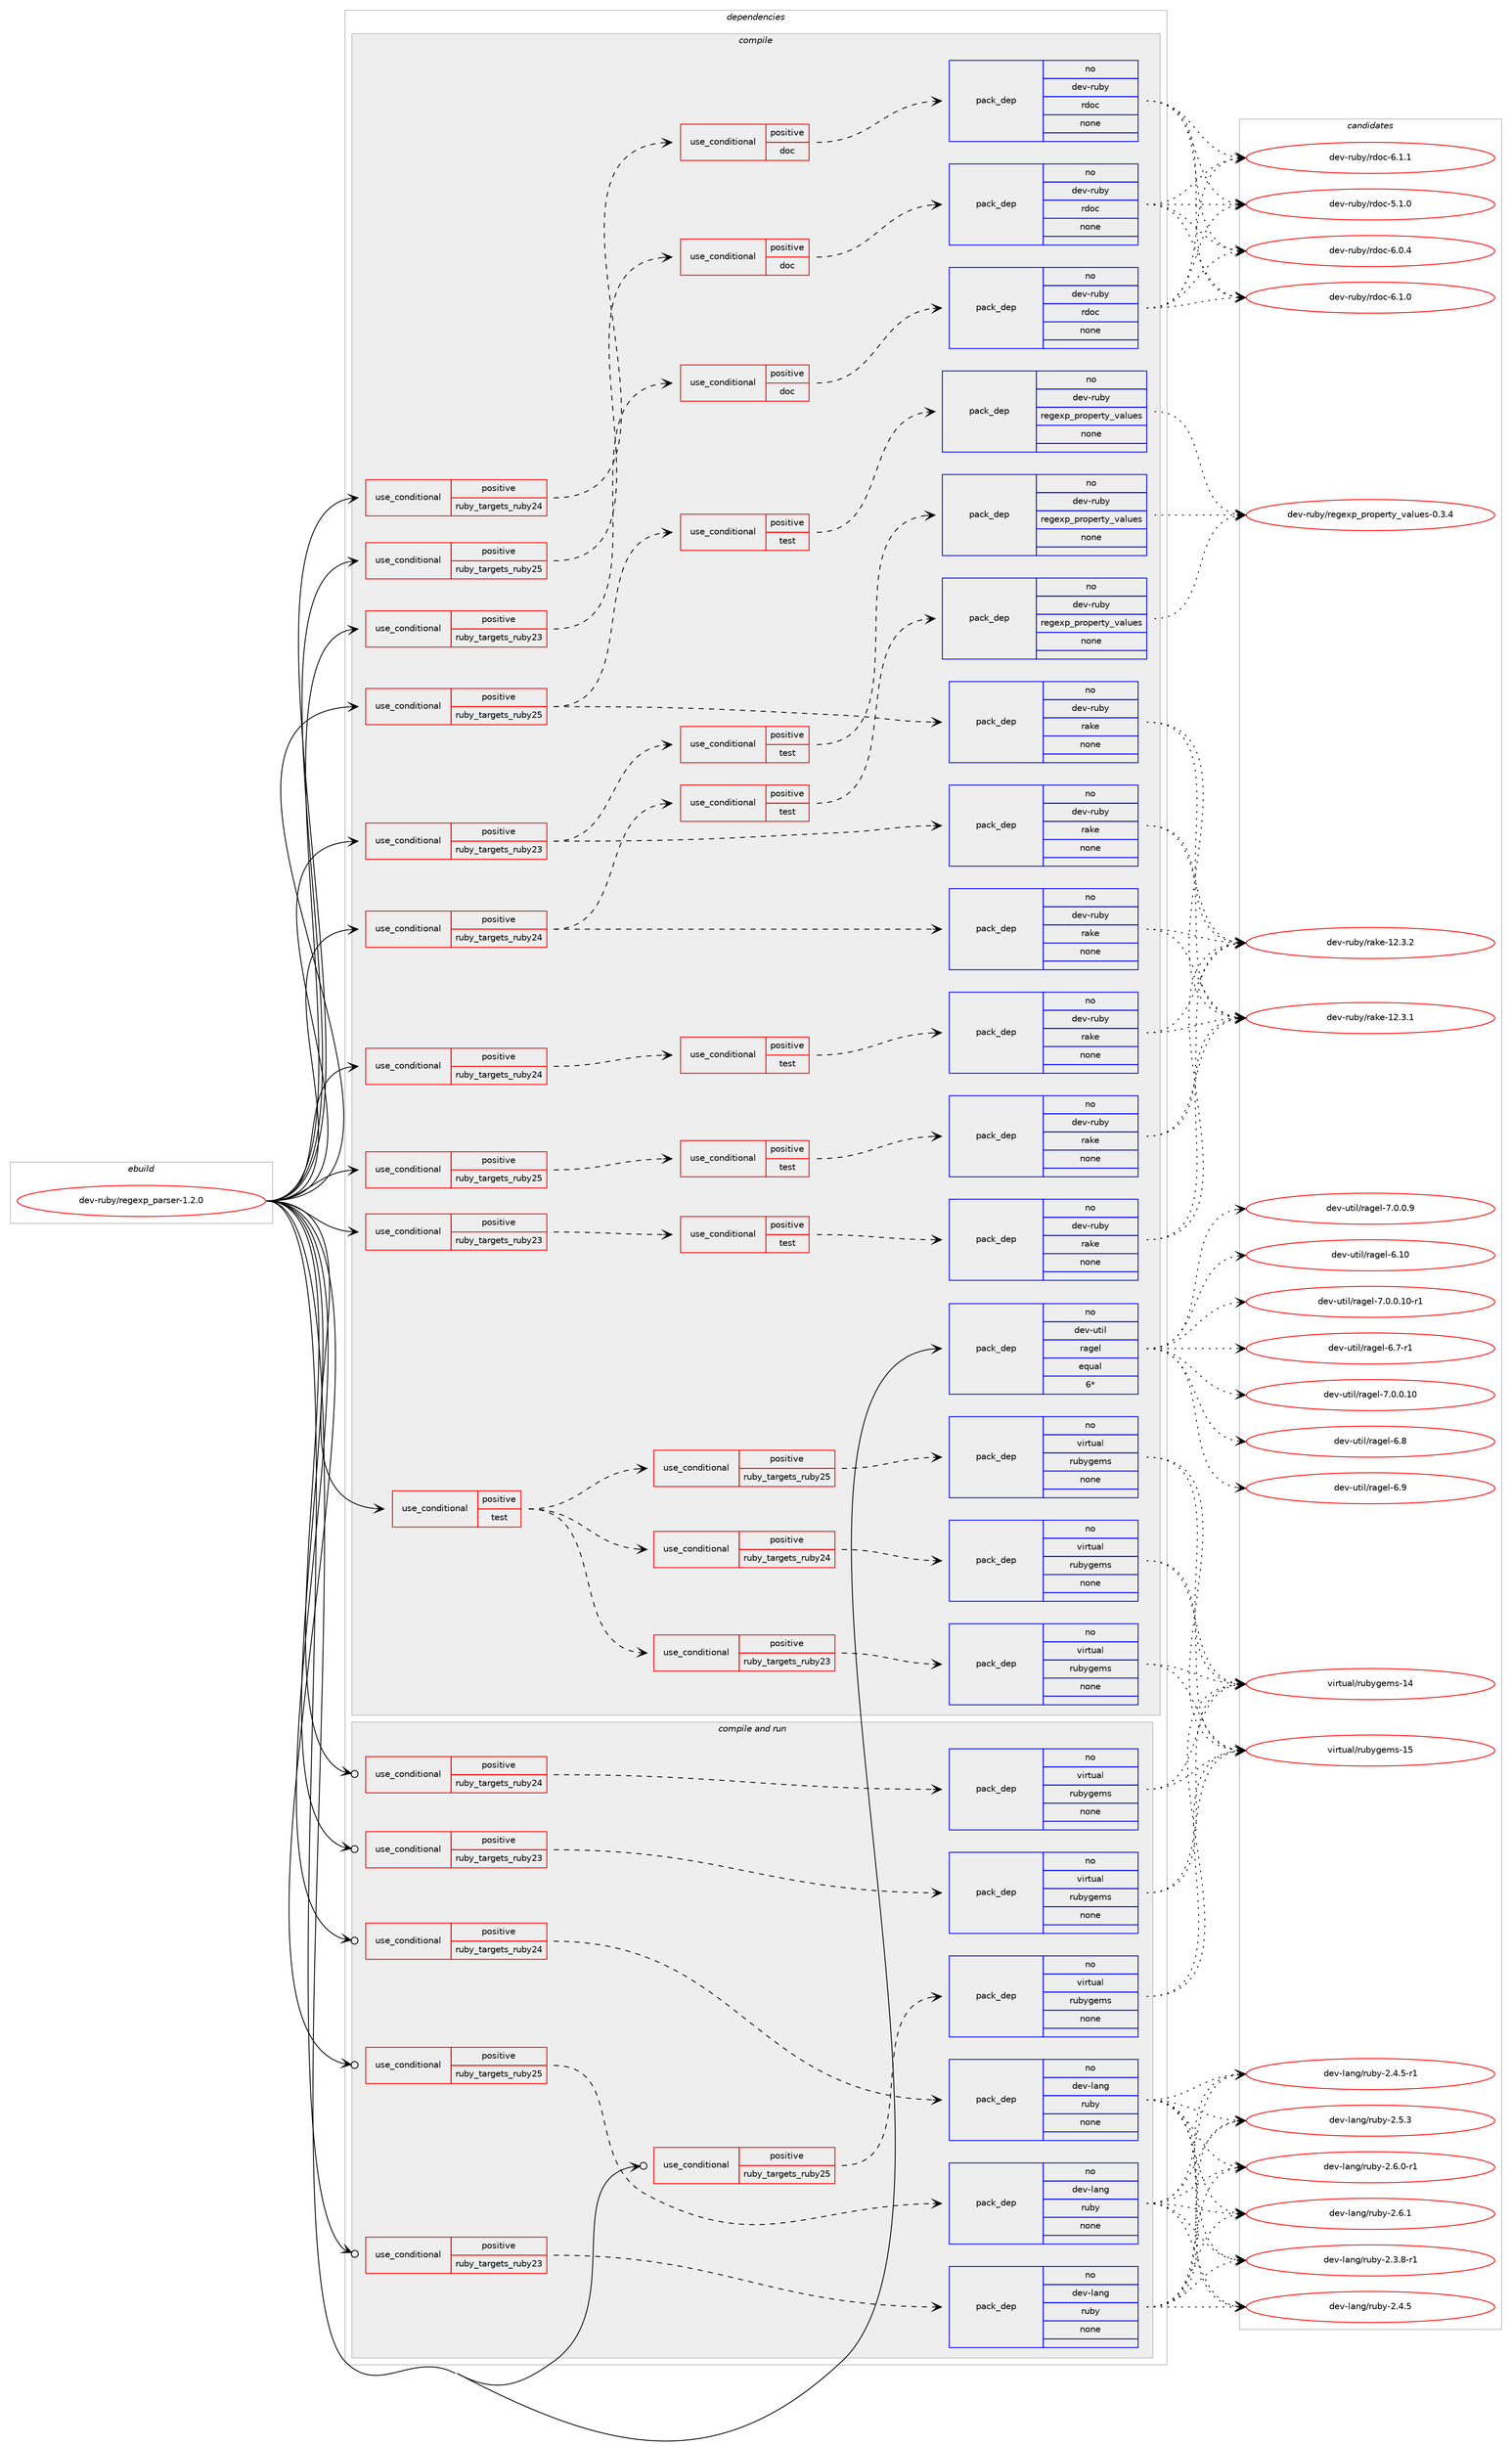 digraph prolog {

# *************
# Graph options
# *************

newrank=true;
concentrate=true;
compound=true;
graph [rankdir=LR,fontname=Helvetica,fontsize=10,ranksep=1.5];#, ranksep=2.5, nodesep=0.2];
edge  [arrowhead=vee];
node  [fontname=Helvetica,fontsize=10];

# **********
# The ebuild
# **********

subgraph cluster_leftcol {
color=gray;
rank=same;
label=<<i>ebuild</i>>;
id [label="dev-ruby/regexp_parser-1.2.0", color=red, width=4, href="../dev-ruby/regexp_parser-1.2.0.svg"];
}

# ****************
# The dependencies
# ****************

subgraph cluster_midcol {
color=gray;
label=<<i>dependencies</i>>;
subgraph cluster_compile {
fillcolor="#eeeeee";
style=filled;
label=<<i>compile</i>>;
subgraph cond412509 {
dependency1517578 [label=<<TABLE BORDER="0" CELLBORDER="1" CELLSPACING="0" CELLPADDING="4"><TR><TD ROWSPAN="3" CELLPADDING="10">use_conditional</TD></TR><TR><TD>positive</TD></TR><TR><TD>ruby_targets_ruby23</TD></TR></TABLE>>, shape=none, color=red];
subgraph cond412510 {
dependency1517579 [label=<<TABLE BORDER="0" CELLBORDER="1" CELLSPACING="0" CELLPADDING="4"><TR><TD ROWSPAN="3" CELLPADDING="10">use_conditional</TD></TR><TR><TD>positive</TD></TR><TR><TD>doc</TD></TR></TABLE>>, shape=none, color=red];
subgraph pack1081563 {
dependency1517580 [label=<<TABLE BORDER="0" CELLBORDER="1" CELLSPACING="0" CELLPADDING="4" WIDTH="220"><TR><TD ROWSPAN="6" CELLPADDING="30">pack_dep</TD></TR><TR><TD WIDTH="110">no</TD></TR><TR><TD>dev-ruby</TD></TR><TR><TD>rdoc</TD></TR><TR><TD>none</TD></TR><TR><TD></TD></TR></TABLE>>, shape=none, color=blue];
}
dependency1517579:e -> dependency1517580:w [weight=20,style="dashed",arrowhead="vee"];
}
dependency1517578:e -> dependency1517579:w [weight=20,style="dashed",arrowhead="vee"];
}
id:e -> dependency1517578:w [weight=20,style="solid",arrowhead="vee"];
subgraph cond412511 {
dependency1517581 [label=<<TABLE BORDER="0" CELLBORDER="1" CELLSPACING="0" CELLPADDING="4"><TR><TD ROWSPAN="3" CELLPADDING="10">use_conditional</TD></TR><TR><TD>positive</TD></TR><TR><TD>ruby_targets_ruby23</TD></TR></TABLE>>, shape=none, color=red];
subgraph cond412512 {
dependency1517582 [label=<<TABLE BORDER="0" CELLBORDER="1" CELLSPACING="0" CELLPADDING="4"><TR><TD ROWSPAN="3" CELLPADDING="10">use_conditional</TD></TR><TR><TD>positive</TD></TR><TR><TD>test</TD></TR></TABLE>>, shape=none, color=red];
subgraph pack1081564 {
dependency1517583 [label=<<TABLE BORDER="0" CELLBORDER="1" CELLSPACING="0" CELLPADDING="4" WIDTH="220"><TR><TD ROWSPAN="6" CELLPADDING="30">pack_dep</TD></TR><TR><TD WIDTH="110">no</TD></TR><TR><TD>dev-ruby</TD></TR><TR><TD>rake</TD></TR><TR><TD>none</TD></TR><TR><TD></TD></TR></TABLE>>, shape=none, color=blue];
}
dependency1517582:e -> dependency1517583:w [weight=20,style="dashed",arrowhead="vee"];
}
dependency1517581:e -> dependency1517582:w [weight=20,style="dashed",arrowhead="vee"];
}
id:e -> dependency1517581:w [weight=20,style="solid",arrowhead="vee"];
subgraph cond412513 {
dependency1517584 [label=<<TABLE BORDER="0" CELLBORDER="1" CELLSPACING="0" CELLPADDING="4"><TR><TD ROWSPAN="3" CELLPADDING="10">use_conditional</TD></TR><TR><TD>positive</TD></TR><TR><TD>ruby_targets_ruby23</TD></TR></TABLE>>, shape=none, color=red];
subgraph pack1081565 {
dependency1517585 [label=<<TABLE BORDER="0" CELLBORDER="1" CELLSPACING="0" CELLPADDING="4" WIDTH="220"><TR><TD ROWSPAN="6" CELLPADDING="30">pack_dep</TD></TR><TR><TD WIDTH="110">no</TD></TR><TR><TD>dev-ruby</TD></TR><TR><TD>rake</TD></TR><TR><TD>none</TD></TR><TR><TD></TD></TR></TABLE>>, shape=none, color=blue];
}
dependency1517584:e -> dependency1517585:w [weight=20,style="dashed",arrowhead="vee"];
subgraph cond412514 {
dependency1517586 [label=<<TABLE BORDER="0" CELLBORDER="1" CELLSPACING="0" CELLPADDING="4"><TR><TD ROWSPAN="3" CELLPADDING="10">use_conditional</TD></TR><TR><TD>positive</TD></TR><TR><TD>test</TD></TR></TABLE>>, shape=none, color=red];
subgraph pack1081566 {
dependency1517587 [label=<<TABLE BORDER="0" CELLBORDER="1" CELLSPACING="0" CELLPADDING="4" WIDTH="220"><TR><TD ROWSPAN="6" CELLPADDING="30">pack_dep</TD></TR><TR><TD WIDTH="110">no</TD></TR><TR><TD>dev-ruby</TD></TR><TR><TD>regexp_property_values</TD></TR><TR><TD>none</TD></TR><TR><TD></TD></TR></TABLE>>, shape=none, color=blue];
}
dependency1517586:e -> dependency1517587:w [weight=20,style="dashed",arrowhead="vee"];
}
dependency1517584:e -> dependency1517586:w [weight=20,style="dashed",arrowhead="vee"];
}
id:e -> dependency1517584:w [weight=20,style="solid",arrowhead="vee"];
subgraph cond412515 {
dependency1517588 [label=<<TABLE BORDER="0" CELLBORDER="1" CELLSPACING="0" CELLPADDING="4"><TR><TD ROWSPAN="3" CELLPADDING="10">use_conditional</TD></TR><TR><TD>positive</TD></TR><TR><TD>ruby_targets_ruby24</TD></TR></TABLE>>, shape=none, color=red];
subgraph cond412516 {
dependency1517589 [label=<<TABLE BORDER="0" CELLBORDER="1" CELLSPACING="0" CELLPADDING="4"><TR><TD ROWSPAN="3" CELLPADDING="10">use_conditional</TD></TR><TR><TD>positive</TD></TR><TR><TD>doc</TD></TR></TABLE>>, shape=none, color=red];
subgraph pack1081567 {
dependency1517590 [label=<<TABLE BORDER="0" CELLBORDER="1" CELLSPACING="0" CELLPADDING="4" WIDTH="220"><TR><TD ROWSPAN="6" CELLPADDING="30">pack_dep</TD></TR><TR><TD WIDTH="110">no</TD></TR><TR><TD>dev-ruby</TD></TR><TR><TD>rdoc</TD></TR><TR><TD>none</TD></TR><TR><TD></TD></TR></TABLE>>, shape=none, color=blue];
}
dependency1517589:e -> dependency1517590:w [weight=20,style="dashed",arrowhead="vee"];
}
dependency1517588:e -> dependency1517589:w [weight=20,style="dashed",arrowhead="vee"];
}
id:e -> dependency1517588:w [weight=20,style="solid",arrowhead="vee"];
subgraph cond412517 {
dependency1517591 [label=<<TABLE BORDER="0" CELLBORDER="1" CELLSPACING="0" CELLPADDING="4"><TR><TD ROWSPAN="3" CELLPADDING="10">use_conditional</TD></TR><TR><TD>positive</TD></TR><TR><TD>ruby_targets_ruby24</TD></TR></TABLE>>, shape=none, color=red];
subgraph cond412518 {
dependency1517592 [label=<<TABLE BORDER="0" CELLBORDER="1" CELLSPACING="0" CELLPADDING="4"><TR><TD ROWSPAN="3" CELLPADDING="10">use_conditional</TD></TR><TR><TD>positive</TD></TR><TR><TD>test</TD></TR></TABLE>>, shape=none, color=red];
subgraph pack1081568 {
dependency1517593 [label=<<TABLE BORDER="0" CELLBORDER="1" CELLSPACING="0" CELLPADDING="4" WIDTH="220"><TR><TD ROWSPAN="6" CELLPADDING="30">pack_dep</TD></TR><TR><TD WIDTH="110">no</TD></TR><TR><TD>dev-ruby</TD></TR><TR><TD>rake</TD></TR><TR><TD>none</TD></TR><TR><TD></TD></TR></TABLE>>, shape=none, color=blue];
}
dependency1517592:e -> dependency1517593:w [weight=20,style="dashed",arrowhead="vee"];
}
dependency1517591:e -> dependency1517592:w [weight=20,style="dashed",arrowhead="vee"];
}
id:e -> dependency1517591:w [weight=20,style="solid",arrowhead="vee"];
subgraph cond412519 {
dependency1517594 [label=<<TABLE BORDER="0" CELLBORDER="1" CELLSPACING="0" CELLPADDING="4"><TR><TD ROWSPAN="3" CELLPADDING="10">use_conditional</TD></TR><TR><TD>positive</TD></TR><TR><TD>ruby_targets_ruby24</TD></TR></TABLE>>, shape=none, color=red];
subgraph pack1081569 {
dependency1517595 [label=<<TABLE BORDER="0" CELLBORDER="1" CELLSPACING="0" CELLPADDING="4" WIDTH="220"><TR><TD ROWSPAN="6" CELLPADDING="30">pack_dep</TD></TR><TR><TD WIDTH="110">no</TD></TR><TR><TD>dev-ruby</TD></TR><TR><TD>rake</TD></TR><TR><TD>none</TD></TR><TR><TD></TD></TR></TABLE>>, shape=none, color=blue];
}
dependency1517594:e -> dependency1517595:w [weight=20,style="dashed",arrowhead="vee"];
subgraph cond412520 {
dependency1517596 [label=<<TABLE BORDER="0" CELLBORDER="1" CELLSPACING="0" CELLPADDING="4"><TR><TD ROWSPAN="3" CELLPADDING="10">use_conditional</TD></TR><TR><TD>positive</TD></TR><TR><TD>test</TD></TR></TABLE>>, shape=none, color=red];
subgraph pack1081570 {
dependency1517597 [label=<<TABLE BORDER="0" CELLBORDER="1" CELLSPACING="0" CELLPADDING="4" WIDTH="220"><TR><TD ROWSPAN="6" CELLPADDING="30">pack_dep</TD></TR><TR><TD WIDTH="110">no</TD></TR><TR><TD>dev-ruby</TD></TR><TR><TD>regexp_property_values</TD></TR><TR><TD>none</TD></TR><TR><TD></TD></TR></TABLE>>, shape=none, color=blue];
}
dependency1517596:e -> dependency1517597:w [weight=20,style="dashed",arrowhead="vee"];
}
dependency1517594:e -> dependency1517596:w [weight=20,style="dashed",arrowhead="vee"];
}
id:e -> dependency1517594:w [weight=20,style="solid",arrowhead="vee"];
subgraph cond412521 {
dependency1517598 [label=<<TABLE BORDER="0" CELLBORDER="1" CELLSPACING="0" CELLPADDING="4"><TR><TD ROWSPAN="3" CELLPADDING="10">use_conditional</TD></TR><TR><TD>positive</TD></TR><TR><TD>ruby_targets_ruby25</TD></TR></TABLE>>, shape=none, color=red];
subgraph cond412522 {
dependency1517599 [label=<<TABLE BORDER="0" CELLBORDER="1" CELLSPACING="0" CELLPADDING="4"><TR><TD ROWSPAN="3" CELLPADDING="10">use_conditional</TD></TR><TR><TD>positive</TD></TR><TR><TD>doc</TD></TR></TABLE>>, shape=none, color=red];
subgraph pack1081571 {
dependency1517600 [label=<<TABLE BORDER="0" CELLBORDER="1" CELLSPACING="0" CELLPADDING="4" WIDTH="220"><TR><TD ROWSPAN="6" CELLPADDING="30">pack_dep</TD></TR><TR><TD WIDTH="110">no</TD></TR><TR><TD>dev-ruby</TD></TR><TR><TD>rdoc</TD></TR><TR><TD>none</TD></TR><TR><TD></TD></TR></TABLE>>, shape=none, color=blue];
}
dependency1517599:e -> dependency1517600:w [weight=20,style="dashed",arrowhead="vee"];
}
dependency1517598:e -> dependency1517599:w [weight=20,style="dashed",arrowhead="vee"];
}
id:e -> dependency1517598:w [weight=20,style="solid",arrowhead="vee"];
subgraph cond412523 {
dependency1517601 [label=<<TABLE BORDER="0" CELLBORDER="1" CELLSPACING="0" CELLPADDING="4"><TR><TD ROWSPAN="3" CELLPADDING="10">use_conditional</TD></TR><TR><TD>positive</TD></TR><TR><TD>ruby_targets_ruby25</TD></TR></TABLE>>, shape=none, color=red];
subgraph cond412524 {
dependency1517602 [label=<<TABLE BORDER="0" CELLBORDER="1" CELLSPACING="0" CELLPADDING="4"><TR><TD ROWSPAN="3" CELLPADDING="10">use_conditional</TD></TR><TR><TD>positive</TD></TR><TR><TD>test</TD></TR></TABLE>>, shape=none, color=red];
subgraph pack1081572 {
dependency1517603 [label=<<TABLE BORDER="0" CELLBORDER="1" CELLSPACING="0" CELLPADDING="4" WIDTH="220"><TR><TD ROWSPAN="6" CELLPADDING="30">pack_dep</TD></TR><TR><TD WIDTH="110">no</TD></TR><TR><TD>dev-ruby</TD></TR><TR><TD>rake</TD></TR><TR><TD>none</TD></TR><TR><TD></TD></TR></TABLE>>, shape=none, color=blue];
}
dependency1517602:e -> dependency1517603:w [weight=20,style="dashed",arrowhead="vee"];
}
dependency1517601:e -> dependency1517602:w [weight=20,style="dashed",arrowhead="vee"];
}
id:e -> dependency1517601:w [weight=20,style="solid",arrowhead="vee"];
subgraph cond412525 {
dependency1517604 [label=<<TABLE BORDER="0" CELLBORDER="1" CELLSPACING="0" CELLPADDING="4"><TR><TD ROWSPAN="3" CELLPADDING="10">use_conditional</TD></TR><TR><TD>positive</TD></TR><TR><TD>ruby_targets_ruby25</TD></TR></TABLE>>, shape=none, color=red];
subgraph pack1081573 {
dependency1517605 [label=<<TABLE BORDER="0" CELLBORDER="1" CELLSPACING="0" CELLPADDING="4" WIDTH="220"><TR><TD ROWSPAN="6" CELLPADDING="30">pack_dep</TD></TR><TR><TD WIDTH="110">no</TD></TR><TR><TD>dev-ruby</TD></TR><TR><TD>rake</TD></TR><TR><TD>none</TD></TR><TR><TD></TD></TR></TABLE>>, shape=none, color=blue];
}
dependency1517604:e -> dependency1517605:w [weight=20,style="dashed",arrowhead="vee"];
subgraph cond412526 {
dependency1517606 [label=<<TABLE BORDER="0" CELLBORDER="1" CELLSPACING="0" CELLPADDING="4"><TR><TD ROWSPAN="3" CELLPADDING="10">use_conditional</TD></TR><TR><TD>positive</TD></TR><TR><TD>test</TD></TR></TABLE>>, shape=none, color=red];
subgraph pack1081574 {
dependency1517607 [label=<<TABLE BORDER="0" CELLBORDER="1" CELLSPACING="0" CELLPADDING="4" WIDTH="220"><TR><TD ROWSPAN="6" CELLPADDING="30">pack_dep</TD></TR><TR><TD WIDTH="110">no</TD></TR><TR><TD>dev-ruby</TD></TR><TR><TD>regexp_property_values</TD></TR><TR><TD>none</TD></TR><TR><TD></TD></TR></TABLE>>, shape=none, color=blue];
}
dependency1517606:e -> dependency1517607:w [weight=20,style="dashed",arrowhead="vee"];
}
dependency1517604:e -> dependency1517606:w [weight=20,style="dashed",arrowhead="vee"];
}
id:e -> dependency1517604:w [weight=20,style="solid",arrowhead="vee"];
subgraph cond412527 {
dependency1517608 [label=<<TABLE BORDER="0" CELLBORDER="1" CELLSPACING="0" CELLPADDING="4"><TR><TD ROWSPAN="3" CELLPADDING="10">use_conditional</TD></TR><TR><TD>positive</TD></TR><TR><TD>test</TD></TR></TABLE>>, shape=none, color=red];
subgraph cond412528 {
dependency1517609 [label=<<TABLE BORDER="0" CELLBORDER="1" CELLSPACING="0" CELLPADDING="4"><TR><TD ROWSPAN="3" CELLPADDING="10">use_conditional</TD></TR><TR><TD>positive</TD></TR><TR><TD>ruby_targets_ruby23</TD></TR></TABLE>>, shape=none, color=red];
subgraph pack1081575 {
dependency1517610 [label=<<TABLE BORDER="0" CELLBORDER="1" CELLSPACING="0" CELLPADDING="4" WIDTH="220"><TR><TD ROWSPAN="6" CELLPADDING="30">pack_dep</TD></TR><TR><TD WIDTH="110">no</TD></TR><TR><TD>virtual</TD></TR><TR><TD>rubygems</TD></TR><TR><TD>none</TD></TR><TR><TD></TD></TR></TABLE>>, shape=none, color=blue];
}
dependency1517609:e -> dependency1517610:w [weight=20,style="dashed",arrowhead="vee"];
}
dependency1517608:e -> dependency1517609:w [weight=20,style="dashed",arrowhead="vee"];
subgraph cond412529 {
dependency1517611 [label=<<TABLE BORDER="0" CELLBORDER="1" CELLSPACING="0" CELLPADDING="4"><TR><TD ROWSPAN="3" CELLPADDING="10">use_conditional</TD></TR><TR><TD>positive</TD></TR><TR><TD>ruby_targets_ruby24</TD></TR></TABLE>>, shape=none, color=red];
subgraph pack1081576 {
dependency1517612 [label=<<TABLE BORDER="0" CELLBORDER="1" CELLSPACING="0" CELLPADDING="4" WIDTH="220"><TR><TD ROWSPAN="6" CELLPADDING="30">pack_dep</TD></TR><TR><TD WIDTH="110">no</TD></TR><TR><TD>virtual</TD></TR><TR><TD>rubygems</TD></TR><TR><TD>none</TD></TR><TR><TD></TD></TR></TABLE>>, shape=none, color=blue];
}
dependency1517611:e -> dependency1517612:w [weight=20,style="dashed",arrowhead="vee"];
}
dependency1517608:e -> dependency1517611:w [weight=20,style="dashed",arrowhead="vee"];
subgraph cond412530 {
dependency1517613 [label=<<TABLE BORDER="0" CELLBORDER="1" CELLSPACING="0" CELLPADDING="4"><TR><TD ROWSPAN="3" CELLPADDING="10">use_conditional</TD></TR><TR><TD>positive</TD></TR><TR><TD>ruby_targets_ruby25</TD></TR></TABLE>>, shape=none, color=red];
subgraph pack1081577 {
dependency1517614 [label=<<TABLE BORDER="0" CELLBORDER="1" CELLSPACING="0" CELLPADDING="4" WIDTH="220"><TR><TD ROWSPAN="6" CELLPADDING="30">pack_dep</TD></TR><TR><TD WIDTH="110">no</TD></TR><TR><TD>virtual</TD></TR><TR><TD>rubygems</TD></TR><TR><TD>none</TD></TR><TR><TD></TD></TR></TABLE>>, shape=none, color=blue];
}
dependency1517613:e -> dependency1517614:w [weight=20,style="dashed",arrowhead="vee"];
}
dependency1517608:e -> dependency1517613:w [weight=20,style="dashed",arrowhead="vee"];
}
id:e -> dependency1517608:w [weight=20,style="solid",arrowhead="vee"];
subgraph pack1081578 {
dependency1517615 [label=<<TABLE BORDER="0" CELLBORDER="1" CELLSPACING="0" CELLPADDING="4" WIDTH="220"><TR><TD ROWSPAN="6" CELLPADDING="30">pack_dep</TD></TR><TR><TD WIDTH="110">no</TD></TR><TR><TD>dev-util</TD></TR><TR><TD>ragel</TD></TR><TR><TD>equal</TD></TR><TR><TD>6*</TD></TR></TABLE>>, shape=none, color=blue];
}
id:e -> dependency1517615:w [weight=20,style="solid",arrowhead="vee"];
}
subgraph cluster_compileandrun {
fillcolor="#eeeeee";
style=filled;
label=<<i>compile and run</i>>;
subgraph cond412531 {
dependency1517616 [label=<<TABLE BORDER="0" CELLBORDER="1" CELLSPACING="0" CELLPADDING="4"><TR><TD ROWSPAN="3" CELLPADDING="10">use_conditional</TD></TR><TR><TD>positive</TD></TR><TR><TD>ruby_targets_ruby23</TD></TR></TABLE>>, shape=none, color=red];
subgraph pack1081579 {
dependency1517617 [label=<<TABLE BORDER="0" CELLBORDER="1" CELLSPACING="0" CELLPADDING="4" WIDTH="220"><TR><TD ROWSPAN="6" CELLPADDING="30">pack_dep</TD></TR><TR><TD WIDTH="110">no</TD></TR><TR><TD>dev-lang</TD></TR><TR><TD>ruby</TD></TR><TR><TD>none</TD></TR><TR><TD></TD></TR></TABLE>>, shape=none, color=blue];
}
dependency1517616:e -> dependency1517617:w [weight=20,style="dashed",arrowhead="vee"];
}
id:e -> dependency1517616:w [weight=20,style="solid",arrowhead="odotvee"];
subgraph cond412532 {
dependency1517618 [label=<<TABLE BORDER="0" CELLBORDER="1" CELLSPACING="0" CELLPADDING="4"><TR><TD ROWSPAN="3" CELLPADDING="10">use_conditional</TD></TR><TR><TD>positive</TD></TR><TR><TD>ruby_targets_ruby23</TD></TR></TABLE>>, shape=none, color=red];
subgraph pack1081580 {
dependency1517619 [label=<<TABLE BORDER="0" CELLBORDER="1" CELLSPACING="0" CELLPADDING="4" WIDTH="220"><TR><TD ROWSPAN="6" CELLPADDING="30">pack_dep</TD></TR><TR><TD WIDTH="110">no</TD></TR><TR><TD>virtual</TD></TR><TR><TD>rubygems</TD></TR><TR><TD>none</TD></TR><TR><TD></TD></TR></TABLE>>, shape=none, color=blue];
}
dependency1517618:e -> dependency1517619:w [weight=20,style="dashed",arrowhead="vee"];
}
id:e -> dependency1517618:w [weight=20,style="solid",arrowhead="odotvee"];
subgraph cond412533 {
dependency1517620 [label=<<TABLE BORDER="0" CELLBORDER="1" CELLSPACING="0" CELLPADDING="4"><TR><TD ROWSPAN="3" CELLPADDING="10">use_conditional</TD></TR><TR><TD>positive</TD></TR><TR><TD>ruby_targets_ruby24</TD></TR></TABLE>>, shape=none, color=red];
subgraph pack1081581 {
dependency1517621 [label=<<TABLE BORDER="0" CELLBORDER="1" CELLSPACING="0" CELLPADDING="4" WIDTH="220"><TR><TD ROWSPAN="6" CELLPADDING="30">pack_dep</TD></TR><TR><TD WIDTH="110">no</TD></TR><TR><TD>dev-lang</TD></TR><TR><TD>ruby</TD></TR><TR><TD>none</TD></TR><TR><TD></TD></TR></TABLE>>, shape=none, color=blue];
}
dependency1517620:e -> dependency1517621:w [weight=20,style="dashed",arrowhead="vee"];
}
id:e -> dependency1517620:w [weight=20,style="solid",arrowhead="odotvee"];
subgraph cond412534 {
dependency1517622 [label=<<TABLE BORDER="0" CELLBORDER="1" CELLSPACING="0" CELLPADDING="4"><TR><TD ROWSPAN="3" CELLPADDING="10">use_conditional</TD></TR><TR><TD>positive</TD></TR><TR><TD>ruby_targets_ruby24</TD></TR></TABLE>>, shape=none, color=red];
subgraph pack1081582 {
dependency1517623 [label=<<TABLE BORDER="0" CELLBORDER="1" CELLSPACING="0" CELLPADDING="4" WIDTH="220"><TR><TD ROWSPAN="6" CELLPADDING="30">pack_dep</TD></TR><TR><TD WIDTH="110">no</TD></TR><TR><TD>virtual</TD></TR><TR><TD>rubygems</TD></TR><TR><TD>none</TD></TR><TR><TD></TD></TR></TABLE>>, shape=none, color=blue];
}
dependency1517622:e -> dependency1517623:w [weight=20,style="dashed",arrowhead="vee"];
}
id:e -> dependency1517622:w [weight=20,style="solid",arrowhead="odotvee"];
subgraph cond412535 {
dependency1517624 [label=<<TABLE BORDER="0" CELLBORDER="1" CELLSPACING="0" CELLPADDING="4"><TR><TD ROWSPAN="3" CELLPADDING="10">use_conditional</TD></TR><TR><TD>positive</TD></TR><TR><TD>ruby_targets_ruby25</TD></TR></TABLE>>, shape=none, color=red];
subgraph pack1081583 {
dependency1517625 [label=<<TABLE BORDER="0" CELLBORDER="1" CELLSPACING="0" CELLPADDING="4" WIDTH="220"><TR><TD ROWSPAN="6" CELLPADDING="30">pack_dep</TD></TR><TR><TD WIDTH="110">no</TD></TR><TR><TD>dev-lang</TD></TR><TR><TD>ruby</TD></TR><TR><TD>none</TD></TR><TR><TD></TD></TR></TABLE>>, shape=none, color=blue];
}
dependency1517624:e -> dependency1517625:w [weight=20,style="dashed",arrowhead="vee"];
}
id:e -> dependency1517624:w [weight=20,style="solid",arrowhead="odotvee"];
subgraph cond412536 {
dependency1517626 [label=<<TABLE BORDER="0" CELLBORDER="1" CELLSPACING="0" CELLPADDING="4"><TR><TD ROWSPAN="3" CELLPADDING="10">use_conditional</TD></TR><TR><TD>positive</TD></TR><TR><TD>ruby_targets_ruby25</TD></TR></TABLE>>, shape=none, color=red];
subgraph pack1081584 {
dependency1517627 [label=<<TABLE BORDER="0" CELLBORDER="1" CELLSPACING="0" CELLPADDING="4" WIDTH="220"><TR><TD ROWSPAN="6" CELLPADDING="30">pack_dep</TD></TR><TR><TD WIDTH="110">no</TD></TR><TR><TD>virtual</TD></TR><TR><TD>rubygems</TD></TR><TR><TD>none</TD></TR><TR><TD></TD></TR></TABLE>>, shape=none, color=blue];
}
dependency1517626:e -> dependency1517627:w [weight=20,style="dashed",arrowhead="vee"];
}
id:e -> dependency1517626:w [weight=20,style="solid",arrowhead="odotvee"];
}
subgraph cluster_run {
fillcolor="#eeeeee";
style=filled;
label=<<i>run</i>>;
}
}

# **************
# The candidates
# **************

subgraph cluster_choices {
rank=same;
color=gray;
label=<<i>candidates</i>>;

subgraph choice1081563 {
color=black;
nodesep=1;
choice10010111845114117981214711410011199455346494648 [label="dev-ruby/rdoc-5.1.0", color=red, width=4,href="../dev-ruby/rdoc-5.1.0.svg"];
choice10010111845114117981214711410011199455446484652 [label="dev-ruby/rdoc-6.0.4", color=red, width=4,href="../dev-ruby/rdoc-6.0.4.svg"];
choice10010111845114117981214711410011199455446494648 [label="dev-ruby/rdoc-6.1.0", color=red, width=4,href="../dev-ruby/rdoc-6.1.0.svg"];
choice10010111845114117981214711410011199455446494649 [label="dev-ruby/rdoc-6.1.1", color=red, width=4,href="../dev-ruby/rdoc-6.1.1.svg"];
dependency1517580:e -> choice10010111845114117981214711410011199455346494648:w [style=dotted,weight="100"];
dependency1517580:e -> choice10010111845114117981214711410011199455446484652:w [style=dotted,weight="100"];
dependency1517580:e -> choice10010111845114117981214711410011199455446494648:w [style=dotted,weight="100"];
dependency1517580:e -> choice10010111845114117981214711410011199455446494649:w [style=dotted,weight="100"];
}
subgraph choice1081564 {
color=black;
nodesep=1;
choice1001011184511411798121471149710710145495046514649 [label="dev-ruby/rake-12.3.1", color=red, width=4,href="../dev-ruby/rake-12.3.1.svg"];
choice1001011184511411798121471149710710145495046514650 [label="dev-ruby/rake-12.3.2", color=red, width=4,href="../dev-ruby/rake-12.3.2.svg"];
dependency1517583:e -> choice1001011184511411798121471149710710145495046514649:w [style=dotted,weight="100"];
dependency1517583:e -> choice1001011184511411798121471149710710145495046514650:w [style=dotted,weight="100"];
}
subgraph choice1081565 {
color=black;
nodesep=1;
choice1001011184511411798121471149710710145495046514649 [label="dev-ruby/rake-12.3.1", color=red, width=4,href="../dev-ruby/rake-12.3.1.svg"];
choice1001011184511411798121471149710710145495046514650 [label="dev-ruby/rake-12.3.2", color=red, width=4,href="../dev-ruby/rake-12.3.2.svg"];
dependency1517585:e -> choice1001011184511411798121471149710710145495046514649:w [style=dotted,weight="100"];
dependency1517585:e -> choice1001011184511411798121471149710710145495046514650:w [style=dotted,weight="100"];
}
subgraph choice1081566 {
color=black;
nodesep=1;
choice100101118451141179812147114101103101120112951121141111121011141161219511897108117101115454846514652 [label="dev-ruby/regexp_property_values-0.3.4", color=red, width=4,href="../dev-ruby/regexp_property_values-0.3.4.svg"];
dependency1517587:e -> choice100101118451141179812147114101103101120112951121141111121011141161219511897108117101115454846514652:w [style=dotted,weight="100"];
}
subgraph choice1081567 {
color=black;
nodesep=1;
choice10010111845114117981214711410011199455346494648 [label="dev-ruby/rdoc-5.1.0", color=red, width=4,href="../dev-ruby/rdoc-5.1.0.svg"];
choice10010111845114117981214711410011199455446484652 [label="dev-ruby/rdoc-6.0.4", color=red, width=4,href="../dev-ruby/rdoc-6.0.4.svg"];
choice10010111845114117981214711410011199455446494648 [label="dev-ruby/rdoc-6.1.0", color=red, width=4,href="../dev-ruby/rdoc-6.1.0.svg"];
choice10010111845114117981214711410011199455446494649 [label="dev-ruby/rdoc-6.1.1", color=red, width=4,href="../dev-ruby/rdoc-6.1.1.svg"];
dependency1517590:e -> choice10010111845114117981214711410011199455346494648:w [style=dotted,weight="100"];
dependency1517590:e -> choice10010111845114117981214711410011199455446484652:w [style=dotted,weight="100"];
dependency1517590:e -> choice10010111845114117981214711410011199455446494648:w [style=dotted,weight="100"];
dependency1517590:e -> choice10010111845114117981214711410011199455446494649:w [style=dotted,weight="100"];
}
subgraph choice1081568 {
color=black;
nodesep=1;
choice1001011184511411798121471149710710145495046514649 [label="dev-ruby/rake-12.3.1", color=red, width=4,href="../dev-ruby/rake-12.3.1.svg"];
choice1001011184511411798121471149710710145495046514650 [label="dev-ruby/rake-12.3.2", color=red, width=4,href="../dev-ruby/rake-12.3.2.svg"];
dependency1517593:e -> choice1001011184511411798121471149710710145495046514649:w [style=dotted,weight="100"];
dependency1517593:e -> choice1001011184511411798121471149710710145495046514650:w [style=dotted,weight="100"];
}
subgraph choice1081569 {
color=black;
nodesep=1;
choice1001011184511411798121471149710710145495046514649 [label="dev-ruby/rake-12.3.1", color=red, width=4,href="../dev-ruby/rake-12.3.1.svg"];
choice1001011184511411798121471149710710145495046514650 [label="dev-ruby/rake-12.3.2", color=red, width=4,href="../dev-ruby/rake-12.3.2.svg"];
dependency1517595:e -> choice1001011184511411798121471149710710145495046514649:w [style=dotted,weight="100"];
dependency1517595:e -> choice1001011184511411798121471149710710145495046514650:w [style=dotted,weight="100"];
}
subgraph choice1081570 {
color=black;
nodesep=1;
choice100101118451141179812147114101103101120112951121141111121011141161219511897108117101115454846514652 [label="dev-ruby/regexp_property_values-0.3.4", color=red, width=4,href="../dev-ruby/regexp_property_values-0.3.4.svg"];
dependency1517597:e -> choice100101118451141179812147114101103101120112951121141111121011141161219511897108117101115454846514652:w [style=dotted,weight="100"];
}
subgraph choice1081571 {
color=black;
nodesep=1;
choice10010111845114117981214711410011199455346494648 [label="dev-ruby/rdoc-5.1.0", color=red, width=4,href="../dev-ruby/rdoc-5.1.0.svg"];
choice10010111845114117981214711410011199455446484652 [label="dev-ruby/rdoc-6.0.4", color=red, width=4,href="../dev-ruby/rdoc-6.0.4.svg"];
choice10010111845114117981214711410011199455446494648 [label="dev-ruby/rdoc-6.1.0", color=red, width=4,href="../dev-ruby/rdoc-6.1.0.svg"];
choice10010111845114117981214711410011199455446494649 [label="dev-ruby/rdoc-6.1.1", color=red, width=4,href="../dev-ruby/rdoc-6.1.1.svg"];
dependency1517600:e -> choice10010111845114117981214711410011199455346494648:w [style=dotted,weight="100"];
dependency1517600:e -> choice10010111845114117981214711410011199455446484652:w [style=dotted,weight="100"];
dependency1517600:e -> choice10010111845114117981214711410011199455446494648:w [style=dotted,weight="100"];
dependency1517600:e -> choice10010111845114117981214711410011199455446494649:w [style=dotted,weight="100"];
}
subgraph choice1081572 {
color=black;
nodesep=1;
choice1001011184511411798121471149710710145495046514649 [label="dev-ruby/rake-12.3.1", color=red, width=4,href="../dev-ruby/rake-12.3.1.svg"];
choice1001011184511411798121471149710710145495046514650 [label="dev-ruby/rake-12.3.2", color=red, width=4,href="../dev-ruby/rake-12.3.2.svg"];
dependency1517603:e -> choice1001011184511411798121471149710710145495046514649:w [style=dotted,weight="100"];
dependency1517603:e -> choice1001011184511411798121471149710710145495046514650:w [style=dotted,weight="100"];
}
subgraph choice1081573 {
color=black;
nodesep=1;
choice1001011184511411798121471149710710145495046514649 [label="dev-ruby/rake-12.3.1", color=red, width=4,href="../dev-ruby/rake-12.3.1.svg"];
choice1001011184511411798121471149710710145495046514650 [label="dev-ruby/rake-12.3.2", color=red, width=4,href="../dev-ruby/rake-12.3.2.svg"];
dependency1517605:e -> choice1001011184511411798121471149710710145495046514649:w [style=dotted,weight="100"];
dependency1517605:e -> choice1001011184511411798121471149710710145495046514650:w [style=dotted,weight="100"];
}
subgraph choice1081574 {
color=black;
nodesep=1;
choice100101118451141179812147114101103101120112951121141111121011141161219511897108117101115454846514652 [label="dev-ruby/regexp_property_values-0.3.4", color=red, width=4,href="../dev-ruby/regexp_property_values-0.3.4.svg"];
dependency1517607:e -> choice100101118451141179812147114101103101120112951121141111121011141161219511897108117101115454846514652:w [style=dotted,weight="100"];
}
subgraph choice1081575 {
color=black;
nodesep=1;
choice118105114116117971084711411798121103101109115454952 [label="virtual/rubygems-14", color=red, width=4,href="../virtual/rubygems-14.svg"];
choice118105114116117971084711411798121103101109115454953 [label="virtual/rubygems-15", color=red, width=4,href="../virtual/rubygems-15.svg"];
dependency1517610:e -> choice118105114116117971084711411798121103101109115454952:w [style=dotted,weight="100"];
dependency1517610:e -> choice118105114116117971084711411798121103101109115454953:w [style=dotted,weight="100"];
}
subgraph choice1081576 {
color=black;
nodesep=1;
choice118105114116117971084711411798121103101109115454952 [label="virtual/rubygems-14", color=red, width=4,href="../virtual/rubygems-14.svg"];
choice118105114116117971084711411798121103101109115454953 [label="virtual/rubygems-15", color=red, width=4,href="../virtual/rubygems-15.svg"];
dependency1517612:e -> choice118105114116117971084711411798121103101109115454952:w [style=dotted,weight="100"];
dependency1517612:e -> choice118105114116117971084711411798121103101109115454953:w [style=dotted,weight="100"];
}
subgraph choice1081577 {
color=black;
nodesep=1;
choice118105114116117971084711411798121103101109115454952 [label="virtual/rubygems-14", color=red, width=4,href="../virtual/rubygems-14.svg"];
choice118105114116117971084711411798121103101109115454953 [label="virtual/rubygems-15", color=red, width=4,href="../virtual/rubygems-15.svg"];
dependency1517614:e -> choice118105114116117971084711411798121103101109115454952:w [style=dotted,weight="100"];
dependency1517614:e -> choice118105114116117971084711411798121103101109115454953:w [style=dotted,weight="100"];
}
subgraph choice1081578 {
color=black;
nodesep=1;
choice1001011184511711610510847114971031011084554464948 [label="dev-util/ragel-6.10", color=red, width=4,href="../dev-util/ragel-6.10.svg"];
choice100101118451171161051084711497103101108455446554511449 [label="dev-util/ragel-6.7-r1", color=red, width=4,href="../dev-util/ragel-6.7-r1.svg"];
choice10010111845117116105108471149710310110845544656 [label="dev-util/ragel-6.8", color=red, width=4,href="../dev-util/ragel-6.8.svg"];
choice10010111845117116105108471149710310110845544657 [label="dev-util/ragel-6.9", color=red, width=4,href="../dev-util/ragel-6.9.svg"];
choice100101118451171161051084711497103101108455546484648464948 [label="dev-util/ragel-7.0.0.10", color=red, width=4,href="../dev-util/ragel-7.0.0.10.svg"];
choice1001011184511711610510847114971031011084555464846484649484511449 [label="dev-util/ragel-7.0.0.10-r1", color=red, width=4,href="../dev-util/ragel-7.0.0.10-r1.svg"];
choice1001011184511711610510847114971031011084555464846484657 [label="dev-util/ragel-7.0.0.9", color=red, width=4,href="../dev-util/ragel-7.0.0.9.svg"];
dependency1517615:e -> choice1001011184511711610510847114971031011084554464948:w [style=dotted,weight="100"];
dependency1517615:e -> choice100101118451171161051084711497103101108455446554511449:w [style=dotted,weight="100"];
dependency1517615:e -> choice10010111845117116105108471149710310110845544656:w [style=dotted,weight="100"];
dependency1517615:e -> choice10010111845117116105108471149710310110845544657:w [style=dotted,weight="100"];
dependency1517615:e -> choice100101118451171161051084711497103101108455546484648464948:w [style=dotted,weight="100"];
dependency1517615:e -> choice1001011184511711610510847114971031011084555464846484649484511449:w [style=dotted,weight="100"];
dependency1517615:e -> choice1001011184511711610510847114971031011084555464846484657:w [style=dotted,weight="100"];
}
subgraph choice1081579 {
color=black;
nodesep=1;
choice100101118451089711010347114117981214550465146564511449 [label="dev-lang/ruby-2.3.8-r1", color=red, width=4,href="../dev-lang/ruby-2.3.8-r1.svg"];
choice10010111845108971101034711411798121455046524653 [label="dev-lang/ruby-2.4.5", color=red, width=4,href="../dev-lang/ruby-2.4.5.svg"];
choice100101118451089711010347114117981214550465246534511449 [label="dev-lang/ruby-2.4.5-r1", color=red, width=4,href="../dev-lang/ruby-2.4.5-r1.svg"];
choice10010111845108971101034711411798121455046534651 [label="dev-lang/ruby-2.5.3", color=red, width=4,href="../dev-lang/ruby-2.5.3.svg"];
choice100101118451089711010347114117981214550465446484511449 [label="dev-lang/ruby-2.6.0-r1", color=red, width=4,href="../dev-lang/ruby-2.6.0-r1.svg"];
choice10010111845108971101034711411798121455046544649 [label="dev-lang/ruby-2.6.1", color=red, width=4,href="../dev-lang/ruby-2.6.1.svg"];
dependency1517617:e -> choice100101118451089711010347114117981214550465146564511449:w [style=dotted,weight="100"];
dependency1517617:e -> choice10010111845108971101034711411798121455046524653:w [style=dotted,weight="100"];
dependency1517617:e -> choice100101118451089711010347114117981214550465246534511449:w [style=dotted,weight="100"];
dependency1517617:e -> choice10010111845108971101034711411798121455046534651:w [style=dotted,weight="100"];
dependency1517617:e -> choice100101118451089711010347114117981214550465446484511449:w [style=dotted,weight="100"];
dependency1517617:e -> choice10010111845108971101034711411798121455046544649:w [style=dotted,weight="100"];
}
subgraph choice1081580 {
color=black;
nodesep=1;
choice118105114116117971084711411798121103101109115454952 [label="virtual/rubygems-14", color=red, width=4,href="../virtual/rubygems-14.svg"];
choice118105114116117971084711411798121103101109115454953 [label="virtual/rubygems-15", color=red, width=4,href="../virtual/rubygems-15.svg"];
dependency1517619:e -> choice118105114116117971084711411798121103101109115454952:w [style=dotted,weight="100"];
dependency1517619:e -> choice118105114116117971084711411798121103101109115454953:w [style=dotted,weight="100"];
}
subgraph choice1081581 {
color=black;
nodesep=1;
choice100101118451089711010347114117981214550465146564511449 [label="dev-lang/ruby-2.3.8-r1", color=red, width=4,href="../dev-lang/ruby-2.3.8-r1.svg"];
choice10010111845108971101034711411798121455046524653 [label="dev-lang/ruby-2.4.5", color=red, width=4,href="../dev-lang/ruby-2.4.5.svg"];
choice100101118451089711010347114117981214550465246534511449 [label="dev-lang/ruby-2.4.5-r1", color=red, width=4,href="../dev-lang/ruby-2.4.5-r1.svg"];
choice10010111845108971101034711411798121455046534651 [label="dev-lang/ruby-2.5.3", color=red, width=4,href="../dev-lang/ruby-2.5.3.svg"];
choice100101118451089711010347114117981214550465446484511449 [label="dev-lang/ruby-2.6.0-r1", color=red, width=4,href="../dev-lang/ruby-2.6.0-r1.svg"];
choice10010111845108971101034711411798121455046544649 [label="dev-lang/ruby-2.6.1", color=red, width=4,href="../dev-lang/ruby-2.6.1.svg"];
dependency1517621:e -> choice100101118451089711010347114117981214550465146564511449:w [style=dotted,weight="100"];
dependency1517621:e -> choice10010111845108971101034711411798121455046524653:w [style=dotted,weight="100"];
dependency1517621:e -> choice100101118451089711010347114117981214550465246534511449:w [style=dotted,weight="100"];
dependency1517621:e -> choice10010111845108971101034711411798121455046534651:w [style=dotted,weight="100"];
dependency1517621:e -> choice100101118451089711010347114117981214550465446484511449:w [style=dotted,weight="100"];
dependency1517621:e -> choice10010111845108971101034711411798121455046544649:w [style=dotted,weight="100"];
}
subgraph choice1081582 {
color=black;
nodesep=1;
choice118105114116117971084711411798121103101109115454952 [label="virtual/rubygems-14", color=red, width=4,href="../virtual/rubygems-14.svg"];
choice118105114116117971084711411798121103101109115454953 [label="virtual/rubygems-15", color=red, width=4,href="../virtual/rubygems-15.svg"];
dependency1517623:e -> choice118105114116117971084711411798121103101109115454952:w [style=dotted,weight="100"];
dependency1517623:e -> choice118105114116117971084711411798121103101109115454953:w [style=dotted,weight="100"];
}
subgraph choice1081583 {
color=black;
nodesep=1;
choice100101118451089711010347114117981214550465146564511449 [label="dev-lang/ruby-2.3.8-r1", color=red, width=4,href="../dev-lang/ruby-2.3.8-r1.svg"];
choice10010111845108971101034711411798121455046524653 [label="dev-lang/ruby-2.4.5", color=red, width=4,href="../dev-lang/ruby-2.4.5.svg"];
choice100101118451089711010347114117981214550465246534511449 [label="dev-lang/ruby-2.4.5-r1", color=red, width=4,href="../dev-lang/ruby-2.4.5-r1.svg"];
choice10010111845108971101034711411798121455046534651 [label="dev-lang/ruby-2.5.3", color=red, width=4,href="../dev-lang/ruby-2.5.3.svg"];
choice100101118451089711010347114117981214550465446484511449 [label="dev-lang/ruby-2.6.0-r1", color=red, width=4,href="../dev-lang/ruby-2.6.0-r1.svg"];
choice10010111845108971101034711411798121455046544649 [label="dev-lang/ruby-2.6.1", color=red, width=4,href="../dev-lang/ruby-2.6.1.svg"];
dependency1517625:e -> choice100101118451089711010347114117981214550465146564511449:w [style=dotted,weight="100"];
dependency1517625:e -> choice10010111845108971101034711411798121455046524653:w [style=dotted,weight="100"];
dependency1517625:e -> choice100101118451089711010347114117981214550465246534511449:w [style=dotted,weight="100"];
dependency1517625:e -> choice10010111845108971101034711411798121455046534651:w [style=dotted,weight="100"];
dependency1517625:e -> choice100101118451089711010347114117981214550465446484511449:w [style=dotted,weight="100"];
dependency1517625:e -> choice10010111845108971101034711411798121455046544649:w [style=dotted,weight="100"];
}
subgraph choice1081584 {
color=black;
nodesep=1;
choice118105114116117971084711411798121103101109115454952 [label="virtual/rubygems-14", color=red, width=4,href="../virtual/rubygems-14.svg"];
choice118105114116117971084711411798121103101109115454953 [label="virtual/rubygems-15", color=red, width=4,href="../virtual/rubygems-15.svg"];
dependency1517627:e -> choice118105114116117971084711411798121103101109115454952:w [style=dotted,weight="100"];
dependency1517627:e -> choice118105114116117971084711411798121103101109115454953:w [style=dotted,weight="100"];
}
}

}
